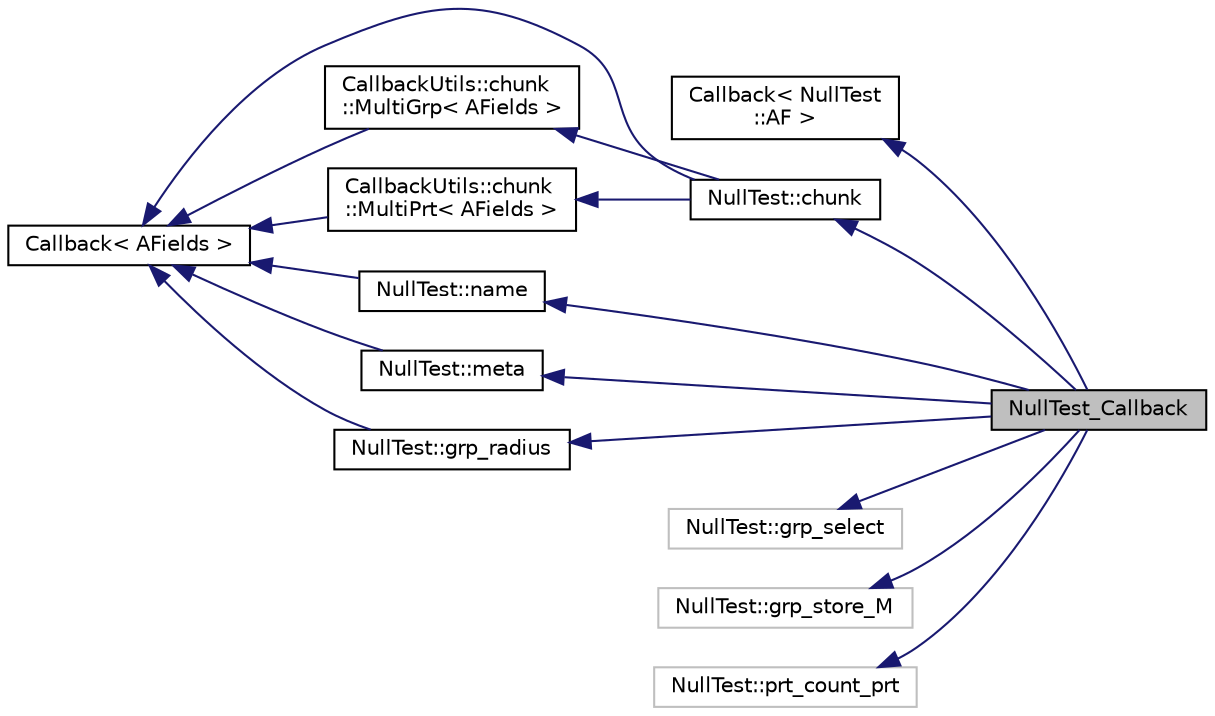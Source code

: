 digraph "NullTest_Callback"
{
 // LATEX_PDF_SIZE
  edge [fontname="Helvetica",fontsize="10",labelfontname="Helvetica",labelfontsize="10"];
  node [fontname="Helvetica",fontsize="10",shape=record];
  rankdir="LR";
  Node1 [label="NullTest_Callback",height=0.2,width=0.4,color="black", fillcolor="grey75", style="filled", fontcolor="black",tooltip=" "];
  Node2 -> Node1 [dir="back",color="midnightblue",fontsize="10",style="solid",fontname="Helvetica"];
  Node2 [label="Callback\< NullTest\l::AF \>",height=0.2,width=0.4,color="black", fillcolor="white", style="filled",URL="$struct_callback.html",tooltip=" "];
  Node3 -> Node1 [dir="back",color="midnightblue",fontsize="10",style="solid",fontname="Helvetica"];
  Node3 [label="NullTest::chunk",height=0.2,width=0.4,color="black", fillcolor="white", style="filled",URL="$struct_callback_utils_1_1chunk_1_1_multi.html",tooltip=" "];
  Node4 -> Node3 [dir="back",color="midnightblue",fontsize="10",style="solid",fontname="Helvetica"];
  Node4 [label="Callback\< AFields \>",height=0.2,width=0.4,color="black", fillcolor="white", style="filled",URL="$struct_callback.html",tooltip=" "];
  Node5 -> Node3 [dir="back",color="midnightblue",fontsize="10",style="solid",fontname="Helvetica"];
  Node5 [label="CallbackUtils::chunk\l::MultiGrp\< AFields \>",height=0.2,width=0.4,color="black", fillcolor="white", style="filled",URL="$class_callback_utils_1_1chunk_1_1_multi_grp.html",tooltip=" "];
  Node4 -> Node5 [dir="back",color="midnightblue",fontsize="10",style="solid",fontname="Helvetica"];
  Node6 -> Node3 [dir="back",color="midnightblue",fontsize="10",style="solid",fontname="Helvetica"];
  Node6 [label="CallbackUtils::chunk\l::MultiPrt\< AFields \>",height=0.2,width=0.4,color="black", fillcolor="white", style="filled",URL="$class_callback_utils_1_1chunk_1_1_multi_prt.html",tooltip=" "];
  Node4 -> Node6 [dir="back",color="midnightblue",fontsize="10",style="solid",fontname="Helvetica"];
  Node7 -> Node1 [dir="back",color="midnightblue",fontsize="10",style="solid",fontname="Helvetica"];
  Node7 [label="NullTest::name",height=0.2,width=0.4,color="black", fillcolor="white", style="filled",URL="$struct_callback_utils_1_1name_1_1_illustris.html",tooltip=" "];
  Node4 -> Node7 [dir="back",color="midnightblue",fontsize="10",style="solid",fontname="Helvetica"];
  Node8 -> Node1 [dir="back",color="midnightblue",fontsize="10",style="solid",fontname="Helvetica"];
  Node8 [label="NullTest::meta",height=0.2,width=0.4,color="black", fillcolor="white", style="filled",URL="$struct_callback_utils_1_1meta_1_1_illustris.html",tooltip=" "];
  Node4 -> Node8 [dir="back",color="midnightblue",fontsize="10",style="solid",fontname="Helvetica"];
  Node9 -> Node1 [dir="back",color="midnightblue",fontsize="10",style="solid",fontname="Helvetica"];
  Node9 [label="NullTest::grp_select",height=0.2,width=0.4,color="grey75", fillcolor="white", style="filled",tooltip=" "];
  Node10 -> Node1 [dir="back",color="midnightblue",fontsize="10",style="solid",fontname="Helvetica"];
  Node10 [label="NullTest::grp_radius",height=0.2,width=0.4,color="black", fillcolor="white", style="filled",URL="$class_callback_utils_1_1radius_1_1_simple.html",tooltip=" "];
  Node4 -> Node10 [dir="back",color="midnightblue",fontsize="10",style="solid",fontname="Helvetica"];
  Node11 -> Node1 [dir="back",color="midnightblue",fontsize="10",style="solid",fontname="Helvetica"];
  Node11 [label="NullTest::grp_store_M",height=0.2,width=0.4,color="grey75", fillcolor="white", style="filled",tooltip=" "];
  Node12 -> Node1 [dir="back",color="midnightblue",fontsize="10",style="solid",fontname="Helvetica"];
  Node12 [label="NullTest::prt_count_prt",height=0.2,width=0.4,color="grey75", fillcolor="white", style="filled",tooltip=" "];
}
